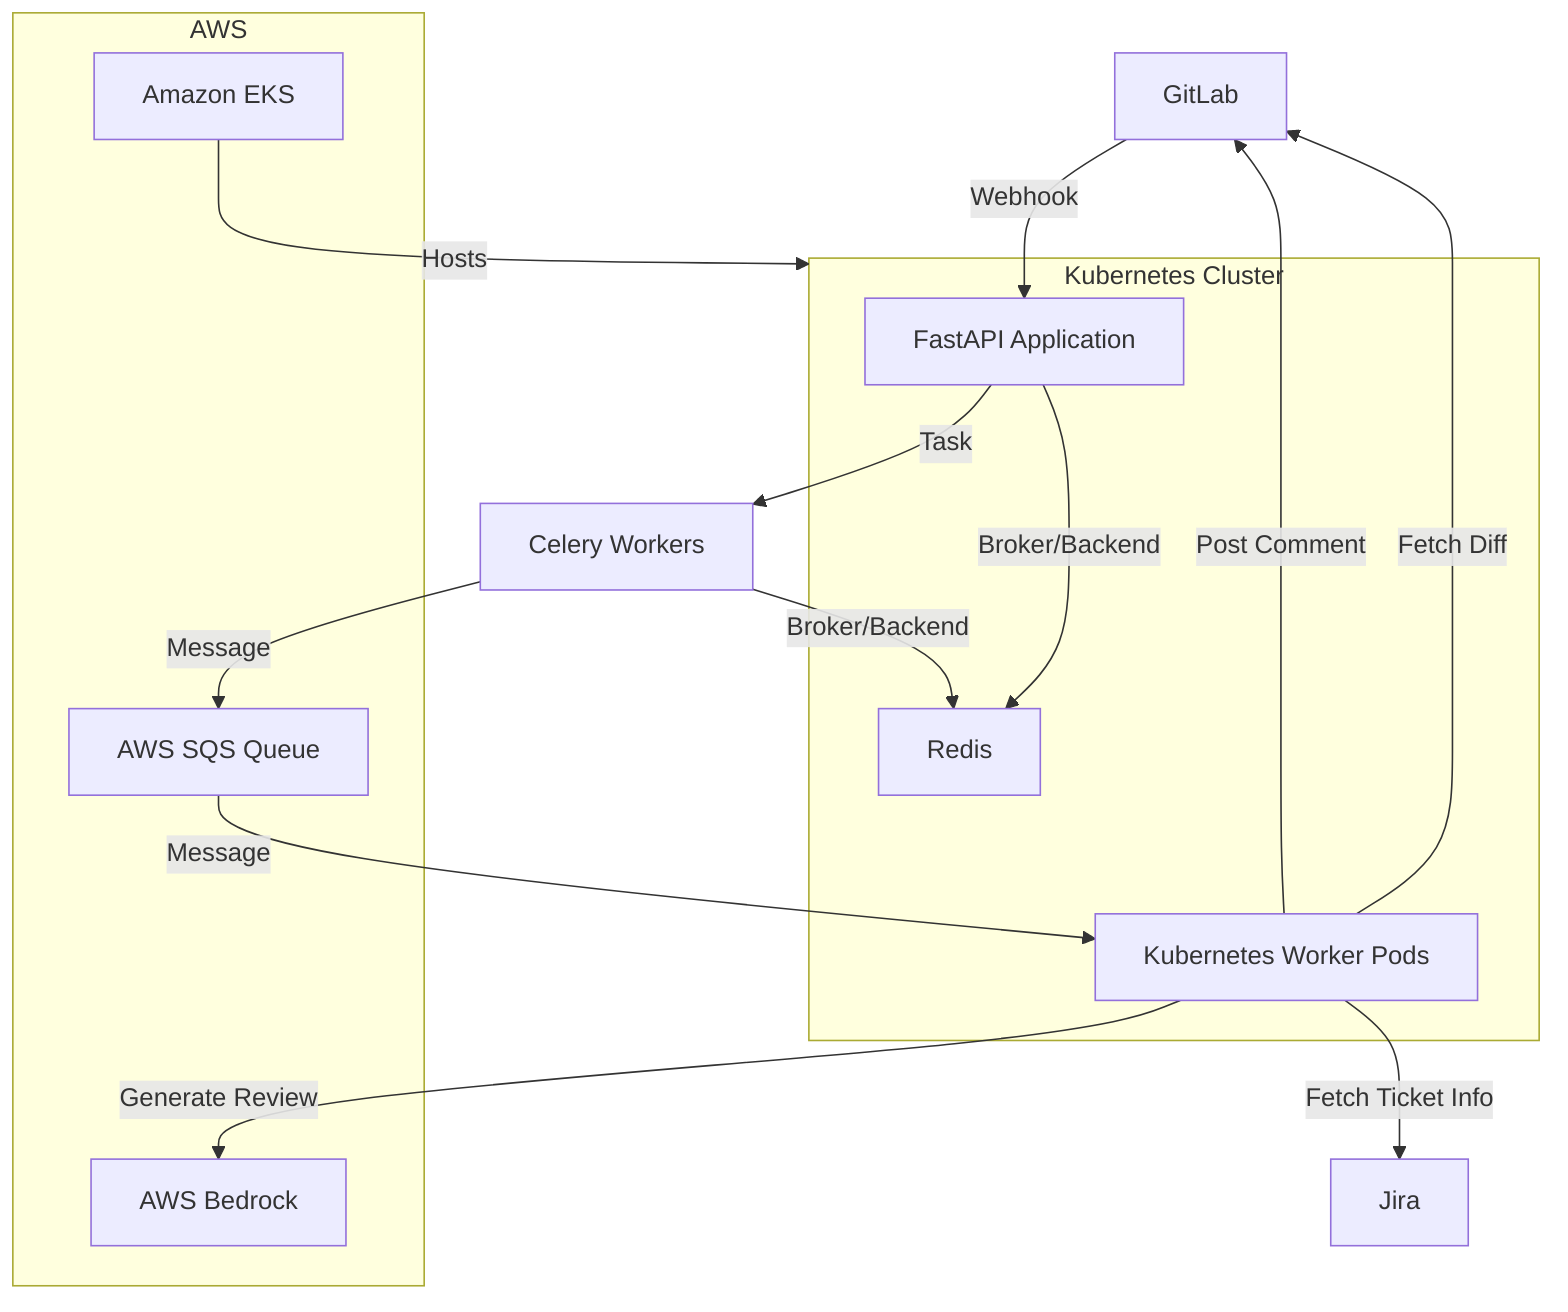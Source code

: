 graph TD
    GitLab[GitLab] -->|Webhook| API[FastAPI Application]
    API -->|Task| Celery[Celery Workers]
    Celery -->|Message| SQS[AWS SQS Queue]
    SQS -->|Message| Worker[Kubernetes Worker Pods]
    Worker -->|Fetch Diff| GitLab
    Worker -->|Fetch Ticket Info| Jira[Jira]
    Worker -->|Generate Review| Bedrock[AWS Bedrock]
    Worker -->|Post Comment| GitLab
    API -->|Broker/Backend| Redis[Redis]
    Celery -->|Broker/Backend| Redis

    subgraph AWS
        SQS
        Bedrock
        EKS[Amazon EKS]
    end
    
    subgraph Kubernetes_Cluster[Kubernetes Cluster]
        API
        Worker
        Redis
    end
    
    EKS -->|Hosts| Kubernetes_Cluster